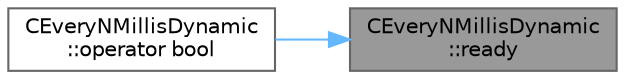 digraph "CEveryNMillisDynamic::ready"
{
 // LATEX_PDF_SIZE
  bgcolor="transparent";
  edge [fontname=Helvetica,fontsize=10,labelfontname=Helvetica,labelfontsize=10];
  node [fontname=Helvetica,fontsize=10,shape=box,height=0.2,width=0.4];
  rankdir="RL";
  Node1 [id="Node000001",label="CEveryNMillisDynamic\l::ready",height=0.2,width=0.4,color="gray40", fillcolor="grey60", style="filled", fontcolor="black",tooltip=" "];
  Node1 -> Node2 [id="edge1_Node000001_Node000002",dir="back",color="steelblue1",style="solid",tooltip=" "];
  Node2 [id="Node000002",label="CEveryNMillisDynamic\l::operator bool",height=0.2,width=0.4,color="grey40", fillcolor="white", style="filled",URL="$de/d72/class_c_every_n_millis_dynamic_a708e65baedb0e502df282ca8c682522b.html#a708e65baedb0e502df282ca8c682522b",tooltip=" "];
}
